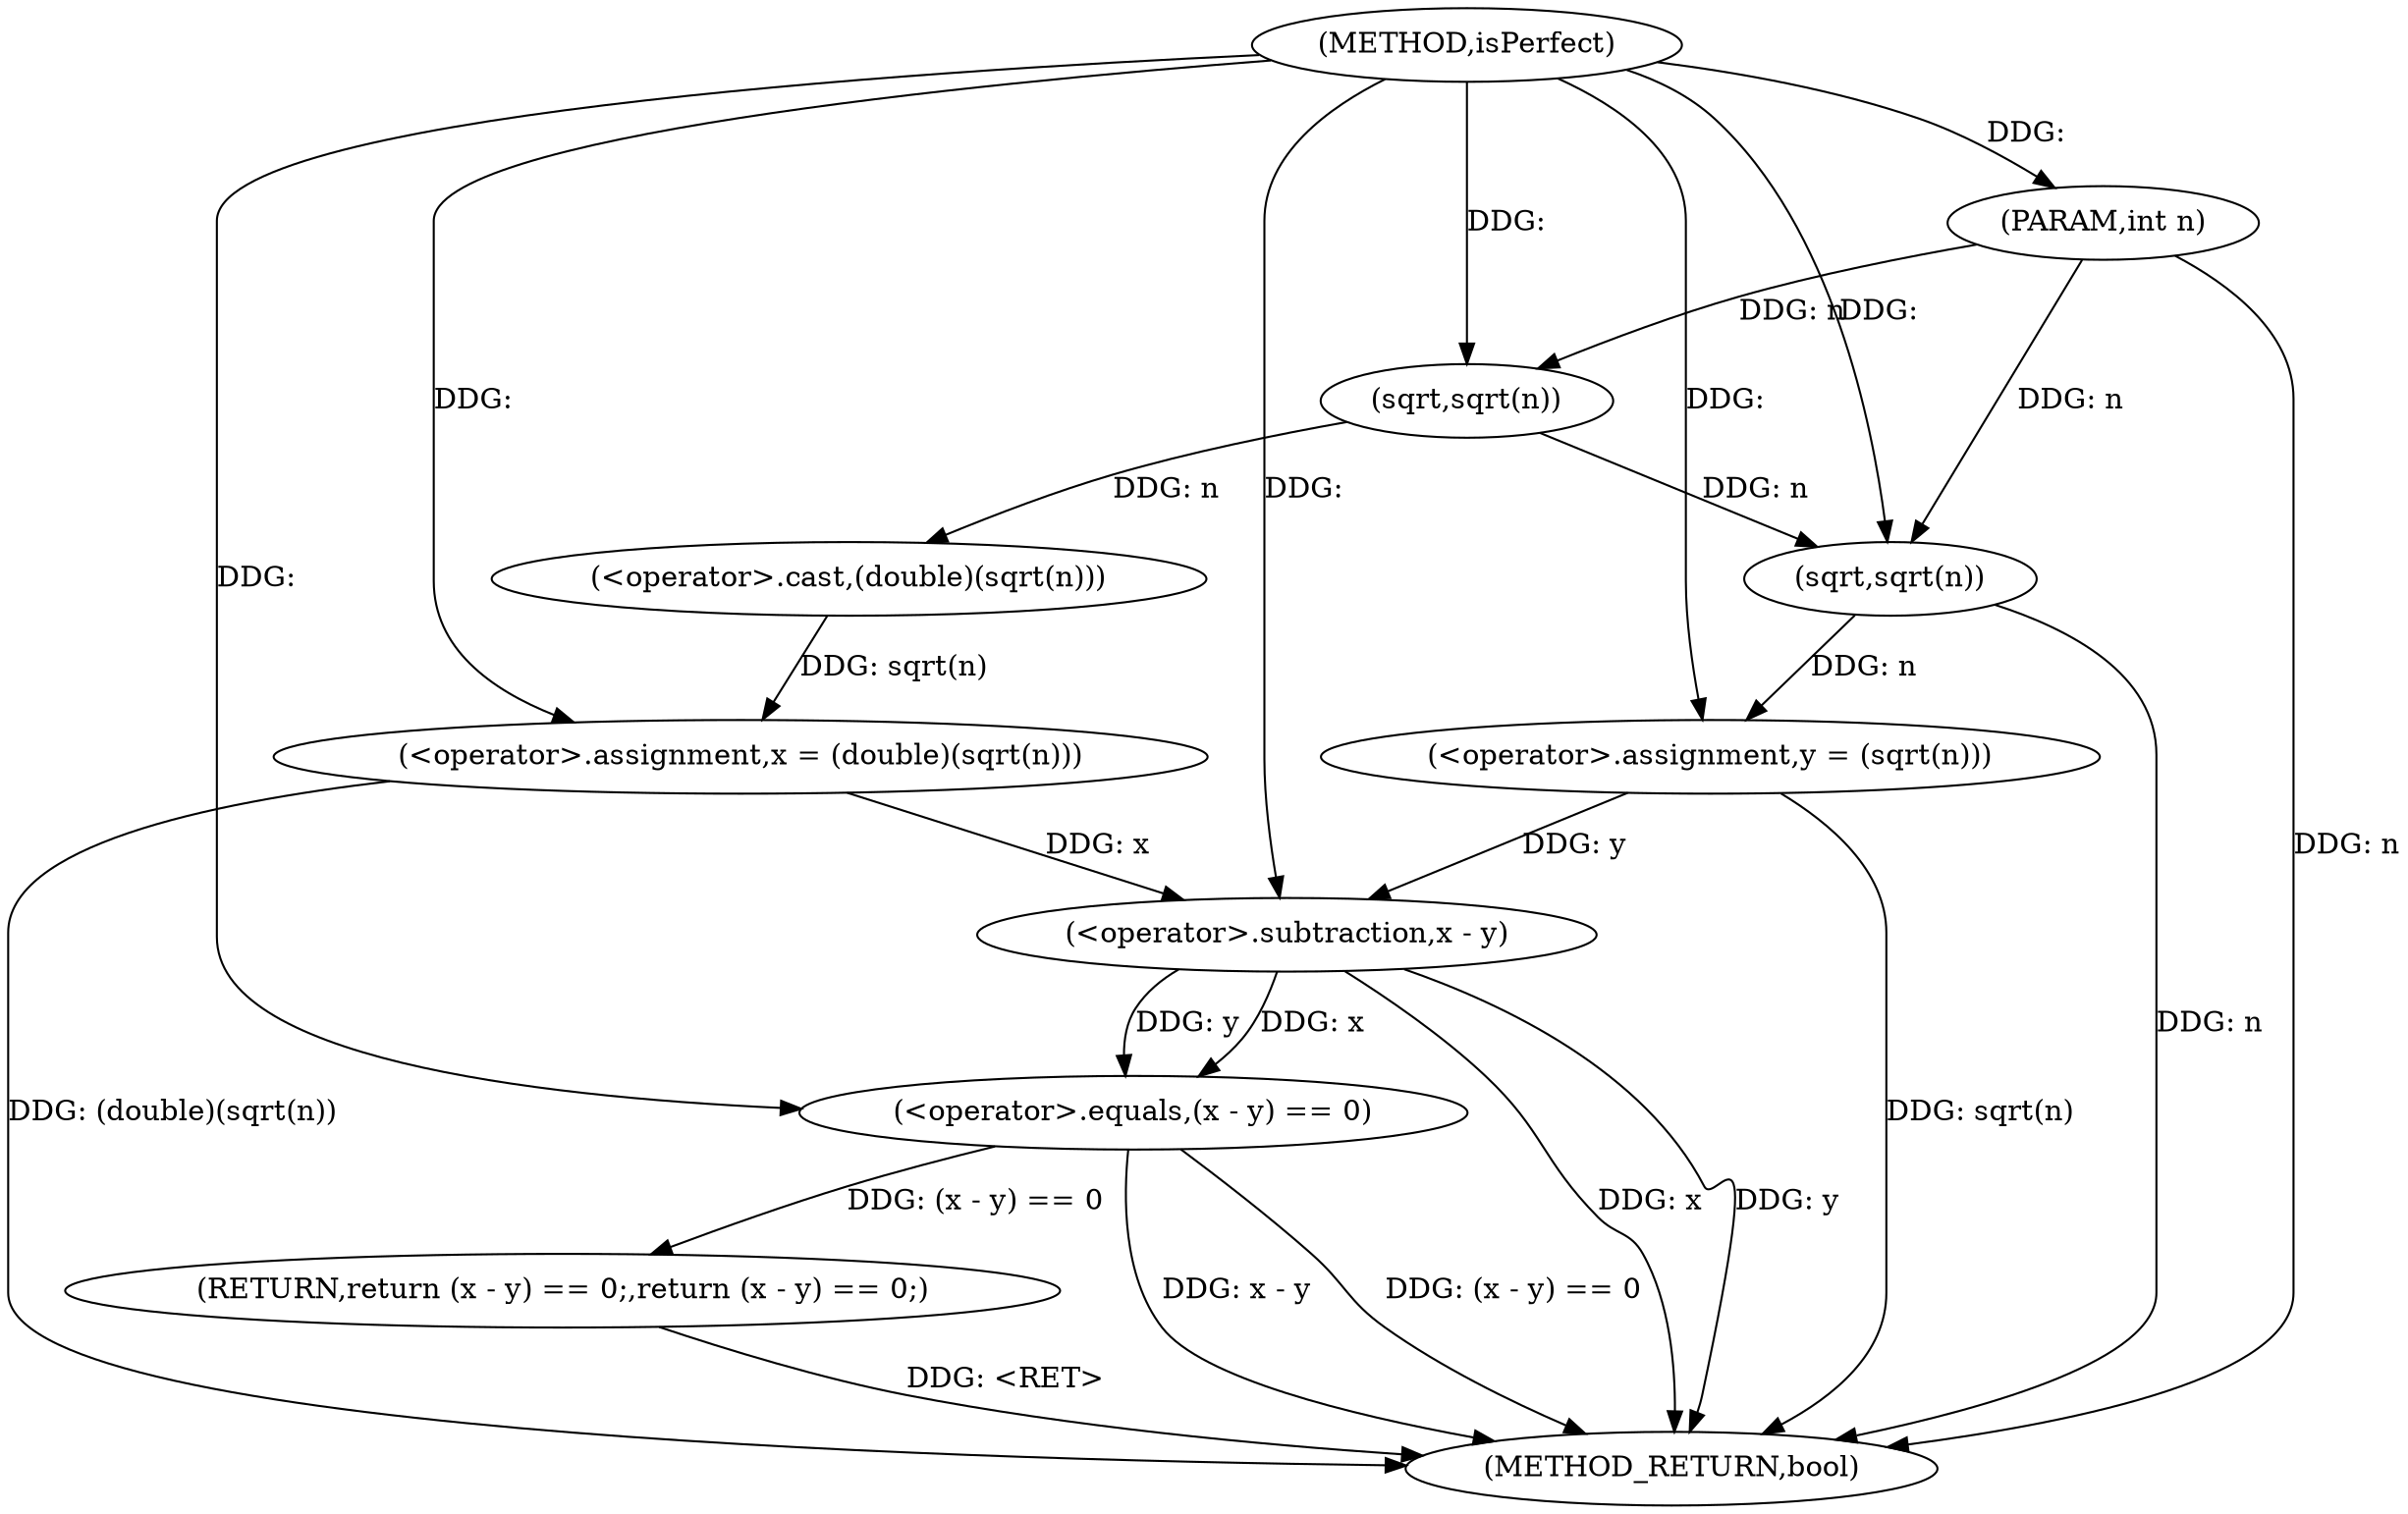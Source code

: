 digraph "isPerfect" {  
"1000118" [label = "(METHOD,isPerfect)" ]
"1000139" [label = "(METHOD_RETURN,bool)" ]
"1000119" [label = "(PARAM,int n)" ]
"1000122" [label = "(<operator>.assignment,x = (double)(sqrt(n)))" ]
"1000129" [label = "(<operator>.assignment,y = (sqrt(n)))" ]
"1000133" [label = "(RETURN,return (x - y) == 0;,return (x - y) == 0;)" ]
"1000134" [label = "(<operator>.equals,(x - y) == 0)" ]
"1000124" [label = "(<operator>.cast,(double)(sqrt(n)))" ]
"1000131" [label = "(sqrt,sqrt(n))" ]
"1000126" [label = "(sqrt,sqrt(n))" ]
"1000135" [label = "(<operator>.subtraction,x - y)" ]
  "1000119" -> "1000139"  [ label = "DDG: n"] 
  "1000122" -> "1000139"  [ label = "DDG: (double)(sqrt(n))"] 
  "1000131" -> "1000139"  [ label = "DDG: n"] 
  "1000129" -> "1000139"  [ label = "DDG: sqrt(n)"] 
  "1000135" -> "1000139"  [ label = "DDG: x"] 
  "1000135" -> "1000139"  [ label = "DDG: y"] 
  "1000134" -> "1000139"  [ label = "DDG: x - y"] 
  "1000134" -> "1000139"  [ label = "DDG: (x - y) == 0"] 
  "1000133" -> "1000139"  [ label = "DDG: <RET>"] 
  "1000118" -> "1000119"  [ label = "DDG: "] 
  "1000124" -> "1000122"  [ label = "DDG: sqrt(n)"] 
  "1000131" -> "1000129"  [ label = "DDG: n"] 
  "1000134" -> "1000133"  [ label = "DDG: (x - y) == 0"] 
  "1000118" -> "1000122"  [ label = "DDG: "] 
  "1000118" -> "1000129"  [ label = "DDG: "] 
  "1000126" -> "1000124"  [ label = "DDG: n"] 
  "1000126" -> "1000131"  [ label = "DDG: n"] 
  "1000119" -> "1000131"  [ label = "DDG: n"] 
  "1000118" -> "1000131"  [ label = "DDG: "] 
  "1000135" -> "1000134"  [ label = "DDG: y"] 
  "1000135" -> "1000134"  [ label = "DDG: x"] 
  "1000118" -> "1000134"  [ label = "DDG: "] 
  "1000119" -> "1000126"  [ label = "DDG: n"] 
  "1000118" -> "1000126"  [ label = "DDG: "] 
  "1000122" -> "1000135"  [ label = "DDG: x"] 
  "1000118" -> "1000135"  [ label = "DDG: "] 
  "1000129" -> "1000135"  [ label = "DDG: y"] 
}
